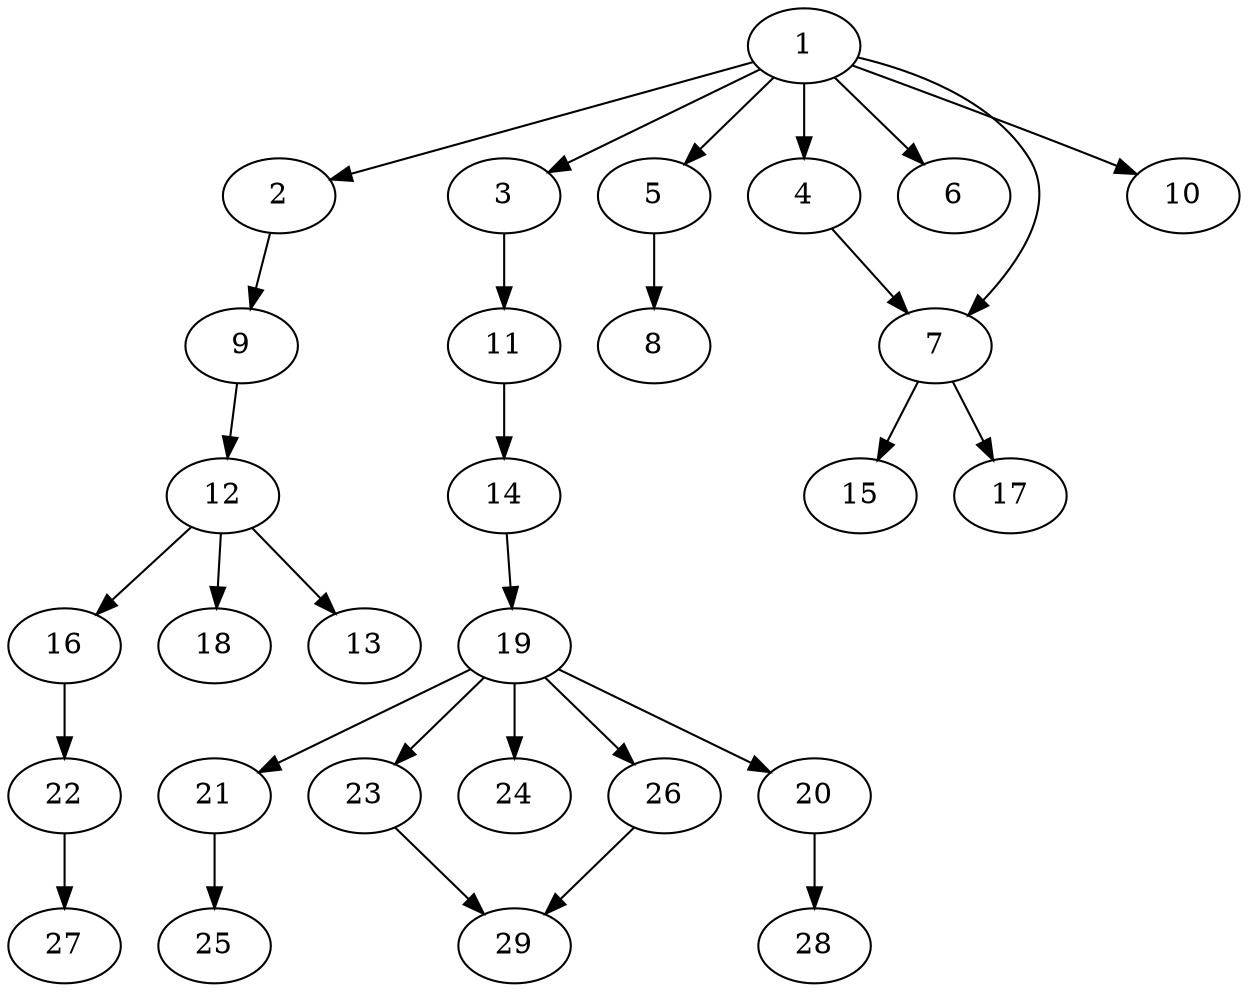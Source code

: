// DAG automatically generated by daggen at Tue Jul 12 21:13:11 2022
// ./daggen -n 29 --fat 0.4 --density 0.4 --regular 0.2 --jump 2 --minalpha 20 --maxalpha 200 --dot -o ../task29.dot 
digraph G {
  1 [size="196078542773", alpha="44.85"]
  1 -> 2 [size ="411041792"]
  1 -> 3 [size ="411041792"]
  1 -> 4 [size ="411041792"]
  1 -> 5 [size ="411041792"]
  1 -> 6 [size ="411041792"]
  1 -> 7 [size ="411041792"]
  1 -> 10 [size ="411041792"]
  2 [size="134217728000", alpha="85.26"]
  2 -> 9 [size ="209715200"]
  3 [size="368293445632", alpha="109.45"]
  3 -> 11 [size ="411041792"]
  4 [size="782757789696", alpha="108.39"]
  4 -> 7 [size ="679477248"]
  5 [size="275491200394", alpha="123.39"]
  5 -> 8 [size ="301989888"]
  6 [size="134217728000", alpha="97.72"]
  7 [size="181533623073", alpha="74.29"]
  7 -> 15 [size ="838860800"]
  7 -> 17 [size ="838860800"]
  8 [size="11094972788", alpha="72.16"]
  9 [size="134217728000", alpha="171.69"]
  9 -> 12 [size ="209715200"]
  10 [size="24143502062", alpha="118.60"]
  11 [size="4033165010", alpha="22.08"]
  11 -> 14 [size ="75497472"]
  12 [size="267892178620", alpha="21.15"]
  12 -> 13 [size ="301989888"]
  12 -> 16 [size ="301989888"]
  12 -> 18 [size ="301989888"]
  13 [size="1073741824000", alpha="96.16"]
  14 [size="782757789696", alpha="159.39"]
  14 -> 19 [size ="679477248"]
  15 [size="4128805698", alpha="33.79"]
  16 [size="3707165051", alpha="173.14"]
  16 -> 22 [size ="209715200"]
  17 [size="3961676632", alpha="34.78"]
  18 [size="187892354772", alpha="108.46"]
  19 [size="549755813888", alpha="54.85"]
  19 -> 20 [size ="536870912"]
  19 -> 21 [size ="536870912"]
  19 -> 23 [size ="536870912"]
  19 -> 24 [size ="536870912"]
  19 -> 26 [size ="536870912"]
  20 [size="627504132", alpha="47.35"]
  20 -> 28 [size ="75497472"]
  21 [size="35143796822", alpha="138.88"]
  21 -> 25 [size ="679477248"]
  22 [size="56112075931", alpha="115.26"]
  22 -> 27 [size ="75497472"]
  23 [size="368293445632", alpha="33.24"]
  23 -> 29 [size ="411041792"]
  24 [size="33523600170", alpha="178.10"]
  25 [size="22868492658", alpha="29.40"]
  26 [size="231928233984", alpha="60.74"]
  26 -> 29 [size ="301989888"]
  27 [size="68719476736", alpha="96.67"]
  28 [size="1433398883", alpha="179.38"]
  29 [size="85618137948", alpha="119.83"]
}
